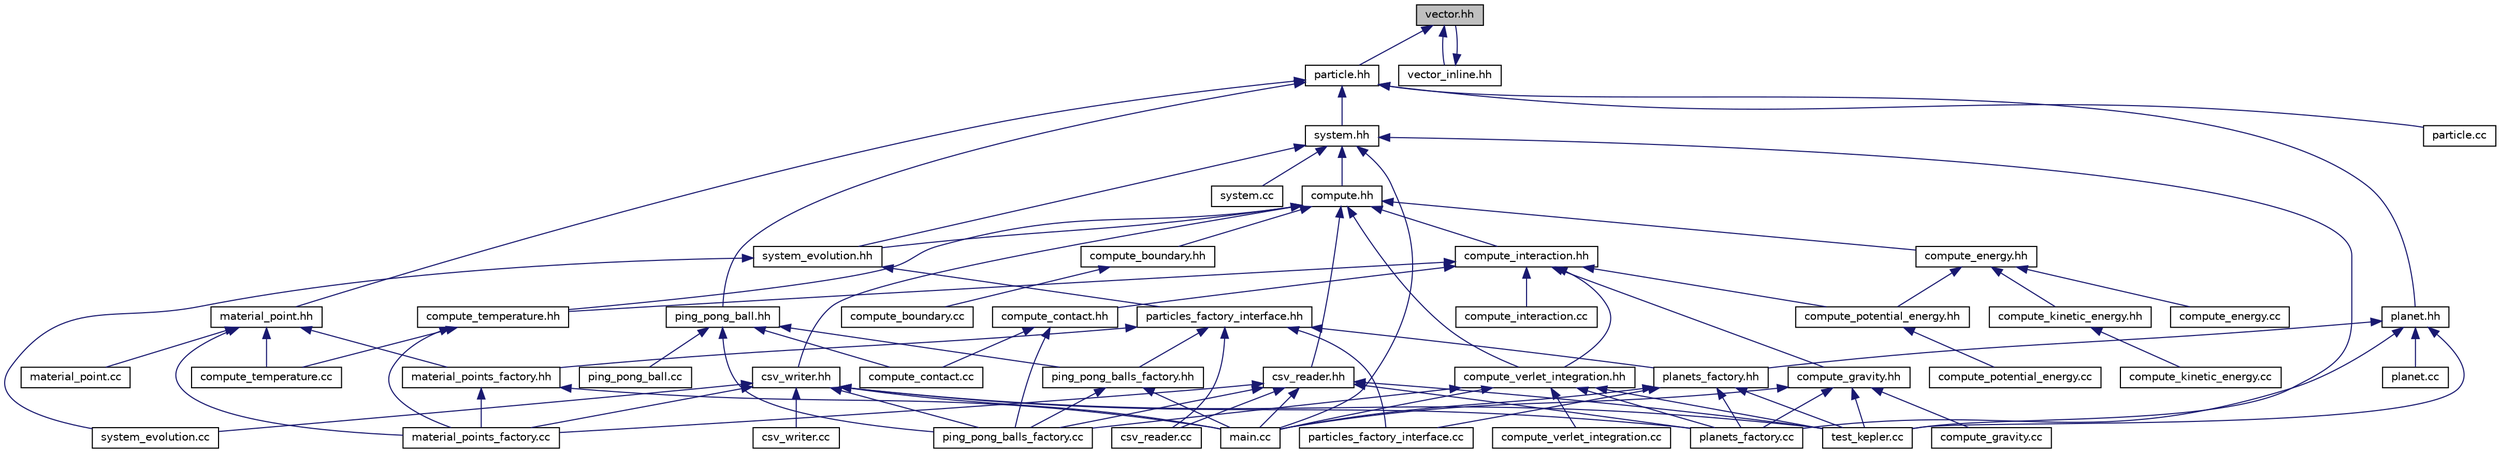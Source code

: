digraph "vector.hh"
{
  edge [fontname="Helvetica",fontsize="10",labelfontname="Helvetica",labelfontsize="10"];
  node [fontname="Helvetica",fontsize="10",shape=record];
  Node6 [label="vector.hh",height=0.2,width=0.4,color="black", fillcolor="grey75", style="filled", fontcolor="black"];
  Node6 -> Node7 [dir="back",color="midnightblue",fontsize="10",style="solid",fontname="Helvetica"];
  Node7 [label="particle.hh",height=0.2,width=0.4,color="black", fillcolor="white", style="filled",URL="$particle_8hh.html"];
  Node7 -> Node8 [dir="back",color="midnightblue",fontsize="10",style="solid",fontname="Helvetica"];
  Node8 [label="system.hh",height=0.2,width=0.4,color="black", fillcolor="white", style="filled",URL="$system_8hh.html"];
  Node8 -> Node9 [dir="back",color="midnightblue",fontsize="10",style="solid",fontname="Helvetica"];
  Node9 [label="compute.hh",height=0.2,width=0.4,color="black", fillcolor="white", style="filled",URL="$compute_8hh.html"];
  Node9 -> Node10 [dir="back",color="midnightblue",fontsize="10",style="solid",fontname="Helvetica"];
  Node10 [label="compute_boundary.hh",height=0.2,width=0.4,color="black", fillcolor="white", style="filled",URL="$compute__boundary_8hh.html"];
  Node10 -> Node11 [dir="back",color="midnightblue",fontsize="10",style="solid",fontname="Helvetica"];
  Node11 [label="compute_boundary.cc",height=0.2,width=0.4,color="black", fillcolor="white", style="filled",URL="$compute__boundary_8cc.html"];
  Node9 -> Node12 [dir="back",color="midnightblue",fontsize="10",style="solid",fontname="Helvetica"];
  Node12 [label="compute_interaction.hh",height=0.2,width=0.4,color="black", fillcolor="white", style="filled",URL="$compute__interaction_8hh.html"];
  Node12 -> Node13 [dir="back",color="midnightblue",fontsize="10",style="solid",fontname="Helvetica"];
  Node13 [label="compute_contact.hh",height=0.2,width=0.4,color="black", fillcolor="white", style="filled",URL="$compute__contact_8hh.html"];
  Node13 -> Node14 [dir="back",color="midnightblue",fontsize="10",style="solid",fontname="Helvetica"];
  Node14 [label="compute_contact.cc",height=0.2,width=0.4,color="black", fillcolor="white", style="filled",URL="$compute__contact_8cc.html"];
  Node13 -> Node15 [dir="back",color="midnightblue",fontsize="10",style="solid",fontname="Helvetica"];
  Node15 [label="ping_pong_balls_factory.cc",height=0.2,width=0.4,color="black", fillcolor="white", style="filled",URL="$ping__pong__balls__factory_8cc.html"];
  Node12 -> Node16 [dir="back",color="midnightblue",fontsize="10",style="solid",fontname="Helvetica"];
  Node16 [label="compute_gravity.hh",height=0.2,width=0.4,color="black", fillcolor="white", style="filled",URL="$compute__gravity_8hh.html"];
  Node16 -> Node17 [dir="back",color="midnightblue",fontsize="10",style="solid",fontname="Helvetica"];
  Node17 [label="compute_gravity.cc",height=0.2,width=0.4,color="black", fillcolor="white", style="filled",URL="$compute__gravity_8cc.html"];
  Node16 -> Node18 [dir="back",color="midnightblue",fontsize="10",style="solid",fontname="Helvetica"];
  Node18 [label="main.cc",height=0.2,width=0.4,color="black", fillcolor="white", style="filled",URL="$main_8cc.html"];
  Node16 -> Node19 [dir="back",color="midnightblue",fontsize="10",style="solid",fontname="Helvetica"];
  Node19 [label="planets_factory.cc",height=0.2,width=0.4,color="black", fillcolor="white", style="filled",URL="$planets__factory_8cc.html"];
  Node16 -> Node20 [dir="back",color="midnightblue",fontsize="10",style="solid",fontname="Helvetica"];
  Node20 [label="test_kepler.cc",height=0.2,width=0.4,color="black", fillcolor="white", style="filled",URL="$test__kepler_8cc.html"];
  Node12 -> Node21 [dir="back",color="midnightblue",fontsize="10",style="solid",fontname="Helvetica"];
  Node21 [label="compute_interaction.cc",height=0.2,width=0.4,color="black", fillcolor="white", style="filled",URL="$compute__interaction_8cc.html"];
  Node12 -> Node22 [dir="back",color="midnightblue",fontsize="10",style="solid",fontname="Helvetica"];
  Node22 [label="compute_potential_energy.hh",height=0.2,width=0.4,color="black", fillcolor="white", style="filled",URL="$compute__potential__energy_8hh.html"];
  Node22 -> Node23 [dir="back",color="midnightblue",fontsize="10",style="solid",fontname="Helvetica"];
  Node23 [label="compute_potential_energy.cc",height=0.2,width=0.4,color="black", fillcolor="white", style="filled",URL="$compute__potential__energy_8cc.html"];
  Node12 -> Node24 [dir="back",color="midnightblue",fontsize="10",style="solid",fontname="Helvetica"];
  Node24 [label="compute_temperature.hh",height=0.2,width=0.4,color="black", fillcolor="white", style="filled",URL="$compute__temperature_8hh.html"];
  Node24 -> Node25 [dir="back",color="midnightblue",fontsize="10",style="solid",fontname="Helvetica"];
  Node25 [label="compute_temperature.cc",height=0.2,width=0.4,color="black", fillcolor="white", style="filled",URL="$compute__temperature_8cc.html"];
  Node24 -> Node26 [dir="back",color="midnightblue",fontsize="10",style="solid",fontname="Helvetica"];
  Node26 [label="material_points_factory.cc",height=0.2,width=0.4,color="black", fillcolor="white", style="filled",URL="$material__points__factory_8cc.html"];
  Node12 -> Node27 [dir="back",color="midnightblue",fontsize="10",style="solid",fontname="Helvetica"];
  Node27 [label="compute_verlet_integration.hh",height=0.2,width=0.4,color="black", fillcolor="white", style="filled",URL="$compute__verlet__integration_8hh.html"];
  Node27 -> Node28 [dir="back",color="midnightblue",fontsize="10",style="solid",fontname="Helvetica"];
  Node28 [label="compute_verlet_integration.cc",height=0.2,width=0.4,color="black", fillcolor="white", style="filled",URL="$compute__verlet__integration_8cc.html"];
  Node27 -> Node18 [dir="back",color="midnightblue",fontsize="10",style="solid",fontname="Helvetica"];
  Node27 -> Node15 [dir="back",color="midnightblue",fontsize="10",style="solid",fontname="Helvetica"];
  Node27 -> Node19 [dir="back",color="midnightblue",fontsize="10",style="solid",fontname="Helvetica"];
  Node27 -> Node20 [dir="back",color="midnightblue",fontsize="10",style="solid",fontname="Helvetica"];
  Node9 -> Node29 [dir="back",color="midnightblue",fontsize="10",style="solid",fontname="Helvetica"];
  Node29 [label="compute_energy.hh",height=0.2,width=0.4,color="black", fillcolor="white", style="filled",URL="$compute__energy_8hh.html"];
  Node29 -> Node30 [dir="back",color="midnightblue",fontsize="10",style="solid",fontname="Helvetica"];
  Node30 [label="compute_energy.cc",height=0.2,width=0.4,color="black", fillcolor="white", style="filled",URL="$compute__energy_8cc.html"];
  Node29 -> Node31 [dir="back",color="midnightblue",fontsize="10",style="solid",fontname="Helvetica"];
  Node31 [label="compute_kinetic_energy.hh",height=0.2,width=0.4,color="black", fillcolor="white", style="filled",URL="$compute__kinetic__energy_8hh.html"];
  Node31 -> Node32 [dir="back",color="midnightblue",fontsize="10",style="solid",fontname="Helvetica"];
  Node32 [label="compute_kinetic_energy.cc",height=0.2,width=0.4,color="black", fillcolor="white", style="filled",URL="$compute__kinetic__energy_8cc.html"];
  Node29 -> Node22 [dir="back",color="midnightblue",fontsize="10",style="solid",fontname="Helvetica"];
  Node9 -> Node24 [dir="back",color="midnightblue",fontsize="10",style="solid",fontname="Helvetica"];
  Node9 -> Node27 [dir="back",color="midnightblue",fontsize="10",style="solid",fontname="Helvetica"];
  Node9 -> Node33 [dir="back",color="midnightblue",fontsize="10",style="solid",fontname="Helvetica"];
  Node33 [label="csv_reader.hh",height=0.2,width=0.4,color="black", fillcolor="white", style="filled",URL="$csv__reader_8hh.html"];
  Node33 -> Node34 [dir="back",color="midnightblue",fontsize="10",style="solid",fontname="Helvetica"];
  Node34 [label="csv_reader.cc",height=0.2,width=0.4,color="black", fillcolor="white", style="filled",URL="$csv__reader_8cc.html"];
  Node33 -> Node18 [dir="back",color="midnightblue",fontsize="10",style="solid",fontname="Helvetica"];
  Node33 -> Node26 [dir="back",color="midnightblue",fontsize="10",style="solid",fontname="Helvetica"];
  Node33 -> Node15 [dir="back",color="midnightblue",fontsize="10",style="solid",fontname="Helvetica"];
  Node33 -> Node19 [dir="back",color="midnightblue",fontsize="10",style="solid",fontname="Helvetica"];
  Node33 -> Node20 [dir="back",color="midnightblue",fontsize="10",style="solid",fontname="Helvetica"];
  Node9 -> Node35 [dir="back",color="midnightblue",fontsize="10",style="solid",fontname="Helvetica"];
  Node35 [label="system_evolution.hh",height=0.2,width=0.4,color="black", fillcolor="white", style="filled",URL="$system__evolution_8hh.html"];
  Node35 -> Node36 [dir="back",color="midnightblue",fontsize="10",style="solid",fontname="Helvetica"];
  Node36 [label="particles_factory_interface.hh",height=0.2,width=0.4,color="black", fillcolor="white", style="filled",URL="$particles__factory__interface_8hh.html"];
  Node36 -> Node34 [dir="back",color="midnightblue",fontsize="10",style="solid",fontname="Helvetica"];
  Node36 -> Node37 [dir="back",color="midnightblue",fontsize="10",style="solid",fontname="Helvetica"];
  Node37 [label="ping_pong_balls_factory.hh",height=0.2,width=0.4,color="black", fillcolor="white", style="filled",URL="$ping__pong__balls__factory_8hh.html"];
  Node37 -> Node18 [dir="back",color="midnightblue",fontsize="10",style="solid",fontname="Helvetica"];
  Node37 -> Node15 [dir="back",color="midnightblue",fontsize="10",style="solid",fontname="Helvetica"];
  Node36 -> Node38 [dir="back",color="midnightblue",fontsize="10",style="solid",fontname="Helvetica"];
  Node38 [label="material_points_factory.hh",height=0.2,width=0.4,color="black", fillcolor="white", style="filled",URL="$material__points__factory_8hh.html"];
  Node38 -> Node18 [dir="back",color="midnightblue",fontsize="10",style="solid",fontname="Helvetica"];
  Node38 -> Node26 [dir="back",color="midnightblue",fontsize="10",style="solid",fontname="Helvetica"];
  Node36 -> Node39 [dir="back",color="midnightblue",fontsize="10",style="solid",fontname="Helvetica"];
  Node39 [label="planets_factory.hh",height=0.2,width=0.4,color="black", fillcolor="white", style="filled",URL="$planets__factory_8hh.html"];
  Node39 -> Node18 [dir="back",color="midnightblue",fontsize="10",style="solid",fontname="Helvetica"];
  Node39 -> Node40 [dir="back",color="midnightblue",fontsize="10",style="solid",fontname="Helvetica"];
  Node40 [label="particles_factory_interface.cc",height=0.2,width=0.4,color="black", fillcolor="white", style="filled",URL="$particles__factory__interface_8cc.html"];
  Node39 -> Node19 [dir="back",color="midnightblue",fontsize="10",style="solid",fontname="Helvetica"];
  Node39 -> Node20 [dir="back",color="midnightblue",fontsize="10",style="solid",fontname="Helvetica"];
  Node36 -> Node40 [dir="back",color="midnightblue",fontsize="10",style="solid",fontname="Helvetica"];
  Node35 -> Node41 [dir="back",color="midnightblue",fontsize="10",style="solid",fontname="Helvetica"];
  Node41 [label="system_evolution.cc",height=0.2,width=0.4,color="black", fillcolor="white", style="filled",URL="$system__evolution_8cc.html"];
  Node9 -> Node42 [dir="back",color="midnightblue",fontsize="10",style="solid",fontname="Helvetica"];
  Node42 [label="csv_writer.hh",height=0.2,width=0.4,color="black", fillcolor="white", style="filled",URL="$csv__writer_8hh.html"];
  Node42 -> Node43 [dir="back",color="midnightblue",fontsize="10",style="solid",fontname="Helvetica"];
  Node43 [label="csv_writer.cc",height=0.2,width=0.4,color="black", fillcolor="white", style="filled",URL="$csv__writer_8cc.html"];
  Node42 -> Node18 [dir="back",color="midnightblue",fontsize="10",style="solid",fontname="Helvetica"];
  Node42 -> Node26 [dir="back",color="midnightblue",fontsize="10",style="solid",fontname="Helvetica"];
  Node42 -> Node15 [dir="back",color="midnightblue",fontsize="10",style="solid",fontname="Helvetica"];
  Node42 -> Node19 [dir="back",color="midnightblue",fontsize="10",style="solid",fontname="Helvetica"];
  Node42 -> Node41 [dir="back",color="midnightblue",fontsize="10",style="solid",fontname="Helvetica"];
  Node42 -> Node20 [dir="back",color="midnightblue",fontsize="10",style="solid",fontname="Helvetica"];
  Node8 -> Node35 [dir="back",color="midnightblue",fontsize="10",style="solid",fontname="Helvetica"];
  Node8 -> Node18 [dir="back",color="midnightblue",fontsize="10",style="solid",fontname="Helvetica"];
  Node8 -> Node44 [dir="back",color="midnightblue",fontsize="10",style="solid",fontname="Helvetica"];
  Node44 [label="system.cc",height=0.2,width=0.4,color="black", fillcolor="white", style="filled",URL="$system_8cc.html"];
  Node8 -> Node20 [dir="back",color="midnightblue",fontsize="10",style="solid",fontname="Helvetica"];
  Node7 -> Node45 [dir="back",color="midnightblue",fontsize="10",style="solid",fontname="Helvetica"];
  Node45 [label="ping_pong_ball.hh",height=0.2,width=0.4,color="black", fillcolor="white", style="filled",URL="$ping__pong__ball_8hh.html"];
  Node45 -> Node14 [dir="back",color="midnightblue",fontsize="10",style="solid",fontname="Helvetica"];
  Node45 -> Node37 [dir="back",color="midnightblue",fontsize="10",style="solid",fontname="Helvetica"];
  Node45 -> Node46 [dir="back",color="midnightblue",fontsize="10",style="solid",fontname="Helvetica"];
  Node46 [label="ping_pong_ball.cc",height=0.2,width=0.4,color="black", fillcolor="white", style="filled",URL="$ping__pong__ball_8cc.html"];
  Node45 -> Node15 [dir="back",color="midnightblue",fontsize="10",style="solid",fontname="Helvetica"];
  Node7 -> Node47 [dir="back",color="midnightblue",fontsize="10",style="solid",fontname="Helvetica"];
  Node47 [label="material_point.hh",height=0.2,width=0.4,color="black", fillcolor="white", style="filled",URL="$material__point_8hh.html"];
  Node47 -> Node25 [dir="back",color="midnightblue",fontsize="10",style="solid",fontname="Helvetica"];
  Node47 -> Node38 [dir="back",color="midnightblue",fontsize="10",style="solid",fontname="Helvetica"];
  Node47 -> Node48 [dir="back",color="midnightblue",fontsize="10",style="solid",fontname="Helvetica"];
  Node48 [label="material_point.cc",height=0.2,width=0.4,color="black", fillcolor="white", style="filled",URL="$material__point_8cc.html"];
  Node47 -> Node26 [dir="back",color="midnightblue",fontsize="10",style="solid",fontname="Helvetica"];
  Node7 -> Node49 [dir="back",color="midnightblue",fontsize="10",style="solid",fontname="Helvetica"];
  Node49 [label="planet.hh",height=0.2,width=0.4,color="black", fillcolor="white", style="filled",URL="$planet_8hh.html"];
  Node49 -> Node39 [dir="back",color="midnightblue",fontsize="10",style="solid",fontname="Helvetica"];
  Node49 -> Node50 [dir="back",color="midnightblue",fontsize="10",style="solid",fontname="Helvetica"];
  Node50 [label="planet.cc",height=0.2,width=0.4,color="black", fillcolor="white", style="filled",URL="$planet_8cc.html"];
  Node49 -> Node19 [dir="back",color="midnightblue",fontsize="10",style="solid",fontname="Helvetica"];
  Node49 -> Node20 [dir="back",color="midnightblue",fontsize="10",style="solid",fontname="Helvetica"];
  Node7 -> Node51 [dir="back",color="midnightblue",fontsize="10",style="solid",fontname="Helvetica"];
  Node51 [label="particle.cc",height=0.2,width=0.4,color="black", fillcolor="white", style="filled",URL="$particle_8cc.html"];
  Node6 -> Node52 [dir="back",color="midnightblue",fontsize="10",style="solid",fontname="Helvetica"];
  Node52 [label="vector_inline.hh",height=0.2,width=0.4,color="black", fillcolor="white", style="filled",URL="$vector__inline_8hh.html"];
  Node52 -> Node6 [dir="back",color="midnightblue",fontsize="10",style="solid",fontname="Helvetica"];
}
